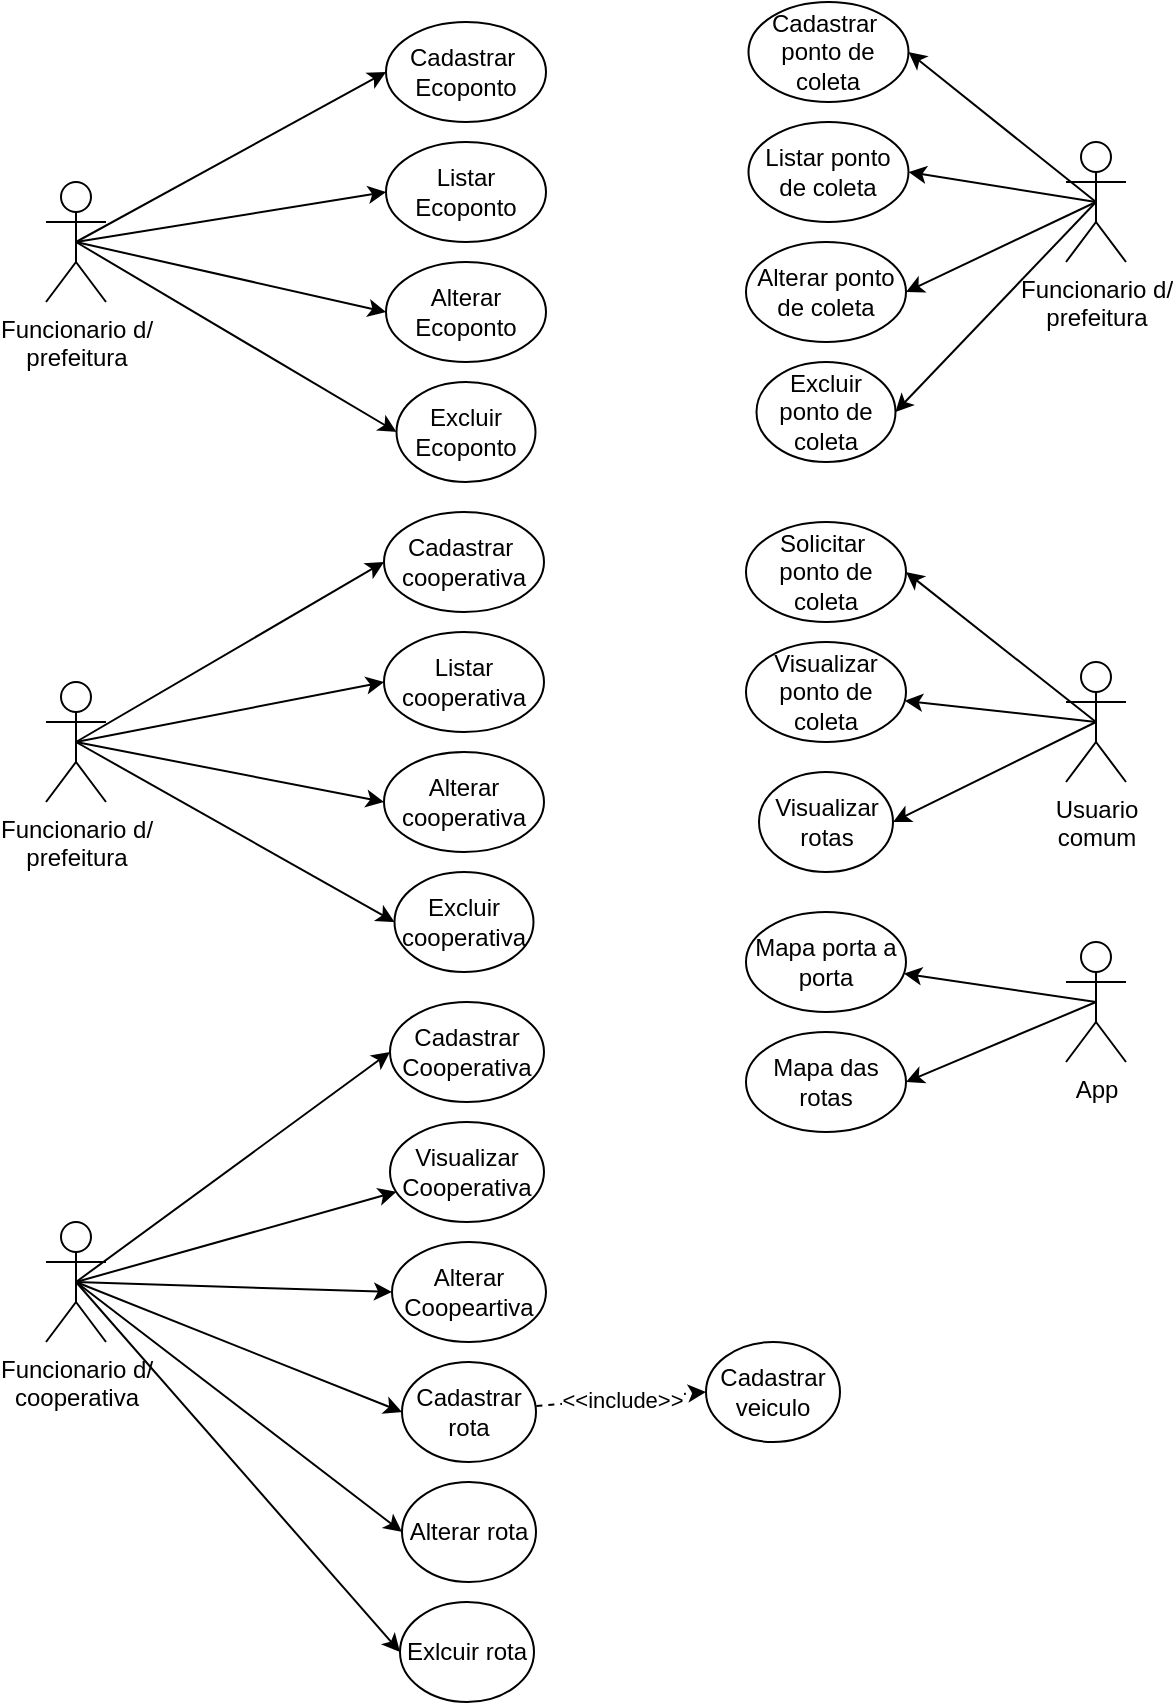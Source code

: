 <mxfile version="14.4.2" type="device"><diagram id="2yGatSTMKAHJJzApL_bh" name="Page-1"><mxGraphModel dx="1844" dy="1949" grid="1" gridSize="10" guides="1" tooltips="1" connect="1" arrows="1" fold="1" page="1" pageScale="1" pageWidth="827" pageHeight="1169" math="0" shadow="0"><root><mxCell id="0"/><mxCell id="1" parent="0"/><mxCell id="6JNZygQUlnN5KbiNZVgW-3" style="rounded=0;orthogonalLoop=1;jettySize=auto;html=1;exitX=0.5;exitY=0.5;exitDx=0;exitDy=0;exitPerimeter=0;" parent="1" source="6JNZygQUlnN5KbiNZVgW-1" target="6JNZygQUlnN5KbiNZVgW-2" edge="1"><mxGeometry relative="1" as="geometry"><mxPoint x="602" y="330" as="sourcePoint"/></mxGeometry></mxCell><mxCell id="6JNZygQUlnN5KbiNZVgW-5" style="edgeStyle=none;rounded=0;orthogonalLoop=1;jettySize=auto;html=1;entryX=1;entryY=0.5;entryDx=0;entryDy=0;exitX=0.5;exitY=0.5;exitDx=0;exitDy=0;exitPerimeter=0;" parent="1" source="6JNZygQUlnN5KbiNZVgW-1" target="6JNZygQUlnN5KbiNZVgW-4" edge="1"><mxGeometry relative="1" as="geometry"><mxPoint x="602" y="330" as="sourcePoint"/></mxGeometry></mxCell><mxCell id="nfYz-j7CeE-Yiu04tb3u-1" style="rounded=0;orthogonalLoop=1;jettySize=auto;html=1;entryX=1;entryY=0.5;entryDx=0;entryDy=0;exitX=0.5;exitY=0.5;exitDx=0;exitDy=0;exitPerimeter=0;" edge="1" parent="1" source="6JNZygQUlnN5KbiNZVgW-1" target="6JNZygQUlnN5KbiNZVgW-33"><mxGeometry relative="1" as="geometry"/></mxCell><mxCell id="6JNZygQUlnN5KbiNZVgW-1" value="Usuario&lt;br&gt;comum" style="shape=umlActor;verticalLabelPosition=bottom;verticalAlign=top;html=1;outlineConnect=0;" parent="1" vertex="1"><mxGeometry x="600" y="300" width="30" height="60" as="geometry"/></mxCell><mxCell id="6JNZygQUlnN5KbiNZVgW-2" value="Visualizar ponto de coleta" style="ellipse;whiteSpace=wrap;html=1;" parent="1" vertex="1"><mxGeometry x="440" y="290" width="80" height="50" as="geometry"/></mxCell><mxCell id="6JNZygQUlnN5KbiNZVgW-4" value="Solicitar&amp;nbsp; ponto de coleta" style="ellipse;whiteSpace=wrap;html=1;" parent="1" vertex="1"><mxGeometry x="440" y="230" width="80" height="50" as="geometry"/></mxCell><mxCell id="6JNZygQUlnN5KbiNZVgW-19" style="rounded=0;orthogonalLoop=1;jettySize=auto;html=1;exitX=0.5;exitY=0.5;exitDx=0;exitDy=0;exitPerimeter=0;" parent="1" source="6JNZygQUlnN5KbiNZVgW-23" target="6JNZygQUlnN5KbiNZVgW-24" edge="1"><mxGeometry relative="1" as="geometry"/></mxCell><mxCell id="6JNZygQUlnN5KbiNZVgW-20" style="edgeStyle=none;rounded=0;orthogonalLoop=1;jettySize=auto;html=1;entryX=0;entryY=0.5;entryDx=0;entryDy=0;exitX=0.5;exitY=0.5;exitDx=0;exitDy=0;exitPerimeter=0;" parent="1" source="6JNZygQUlnN5KbiNZVgW-23" target="6JNZygQUlnN5KbiNZVgW-25" edge="1"><mxGeometry relative="1" as="geometry"/></mxCell><mxCell id="6JNZygQUlnN5KbiNZVgW-21" style="edgeStyle=none;rounded=0;orthogonalLoop=1;jettySize=auto;html=1;entryX=0;entryY=0.5;entryDx=0;entryDy=0;exitX=0.5;exitY=0.5;exitDx=0;exitDy=0;exitPerimeter=0;" parent="1" source="6JNZygQUlnN5KbiNZVgW-23" target="6JNZygQUlnN5KbiNZVgW-26" edge="1"><mxGeometry relative="1" as="geometry"/></mxCell><mxCell id="nfYz-j7CeE-Yiu04tb3u-2" style="edgeStyle=none;rounded=0;orthogonalLoop=1;jettySize=auto;html=1;entryX=0;entryY=0.5;entryDx=0;entryDy=0;exitX=0.5;exitY=0.5;exitDx=0;exitDy=0;exitPerimeter=0;" edge="1" parent="1" source="6JNZygQUlnN5KbiNZVgW-23" target="6JNZygQUlnN5KbiNZVgW-34"><mxGeometry relative="1" as="geometry"/></mxCell><mxCell id="nfYz-j7CeE-Yiu04tb3u-5" style="edgeStyle=none;rounded=0;orthogonalLoop=1;jettySize=auto;html=1;entryX=0;entryY=0.5;entryDx=0;entryDy=0;exitX=0.5;exitY=0.5;exitDx=0;exitDy=0;exitPerimeter=0;" edge="1" parent="1" source="6JNZygQUlnN5KbiNZVgW-23" target="6JNZygQUlnN5KbiNZVgW-35"><mxGeometry relative="1" as="geometry"/></mxCell><mxCell id="nfYz-j7CeE-Yiu04tb3u-6" style="edgeStyle=none;rounded=0;orthogonalLoop=1;jettySize=auto;html=1;entryX=0;entryY=0.5;entryDx=0;entryDy=0;exitX=0.5;exitY=0.5;exitDx=0;exitDy=0;exitPerimeter=0;" edge="1" parent="1" source="6JNZygQUlnN5KbiNZVgW-23" target="6JNZygQUlnN5KbiNZVgW-36"><mxGeometry relative="1" as="geometry"/></mxCell><mxCell id="6JNZygQUlnN5KbiNZVgW-23" value="Funcionario d/ &lt;br&gt;cooperativa" style="shape=umlActor;verticalLabelPosition=bottom;verticalAlign=top;html=1;outlineConnect=0;" parent="1" vertex="1"><mxGeometry x="90" y="580" width="30" height="60" as="geometry"/></mxCell><mxCell id="6JNZygQUlnN5KbiNZVgW-24" value="Visualizar Cooperativa" style="ellipse;whiteSpace=wrap;html=1;" parent="1" vertex="1"><mxGeometry x="262" y="530" width="77" height="50" as="geometry"/></mxCell><mxCell id="6JNZygQUlnN5KbiNZVgW-25" value="Cadastrar Cooperativa" style="ellipse;whiteSpace=wrap;html=1;" parent="1" vertex="1"><mxGeometry x="262" y="470" width="77" height="50" as="geometry"/></mxCell><mxCell id="6JNZygQUlnN5KbiNZVgW-26" value="Alterar Coopeartiva" style="ellipse;whiteSpace=wrap;html=1;" parent="1" vertex="1"><mxGeometry x="263" y="590" width="77" height="50" as="geometry"/></mxCell><mxCell id="6JNZygQUlnN5KbiNZVgW-33" value="Visualizar rotas" style="ellipse;whiteSpace=wrap;html=1;" parent="1" vertex="1"><mxGeometry x="446.5" y="355" width="67" height="50" as="geometry"/></mxCell><mxCell id="6JNZygQUlnN5KbiNZVgW-34" value="Cadastrar rota" style="ellipse;whiteSpace=wrap;html=1;" parent="1" vertex="1"><mxGeometry x="268" y="650" width="67" height="50" as="geometry"/></mxCell><mxCell id="6JNZygQUlnN5KbiNZVgW-35" value="Alterar rota" style="ellipse;whiteSpace=wrap;html=1;" parent="1" vertex="1"><mxGeometry x="268" y="710" width="67" height="50" as="geometry"/></mxCell><mxCell id="nfYz-j7CeE-Yiu04tb3u-4" value="&amp;lt;&amp;lt;include&amp;gt;&amp;gt;" style="edgeStyle=none;rounded=0;orthogonalLoop=1;jettySize=auto;html=1;entryX=0;entryY=0.5;entryDx=0;entryDy=0;dashed=1;exitX=1.003;exitY=0.44;exitDx=0;exitDy=0;exitPerimeter=0;" edge="1" parent="1" source="6JNZygQUlnN5KbiNZVgW-34" target="nfYz-j7CeE-Yiu04tb3u-7"><mxGeometry relative="1" as="geometry"><mxPoint x="379.583" y="638.3" as="targetPoint"/><Array as="points"/></mxGeometry></mxCell><mxCell id="6JNZygQUlnN5KbiNZVgW-36" value="Exlcuir rota" style="ellipse;whiteSpace=wrap;html=1;" parent="1" vertex="1"><mxGeometry x="267" y="770" width="67" height="50" as="geometry"/></mxCell><mxCell id="cg706iFrLAUU505omZdA-10" style="rounded=0;orthogonalLoop=1;jettySize=auto;html=1;exitX=0.5;exitY=0.5;exitDx=0;exitDy=0;exitPerimeter=0;" parent="1" source="cg706iFrLAUU505omZdA-14" target="cg706iFrLAUU505omZdA-15" edge="1"><mxGeometry relative="1" as="geometry"><mxPoint x="552" y="485" as="sourcePoint"/></mxGeometry></mxCell><mxCell id="cg706iFrLAUU505omZdA-12" style="edgeStyle=none;rounded=0;orthogonalLoop=1;jettySize=auto;html=1;entryX=1;entryY=0.5;entryDx=0;entryDy=0;exitX=0.5;exitY=0.5;exitDx=0;exitDy=0;exitPerimeter=0;" parent="1" source="cg706iFrLAUU505omZdA-14" target="cg706iFrLAUU505omZdA-17" edge="1"><mxGeometry relative="1" as="geometry"><mxPoint x="552" y="485" as="sourcePoint"/></mxGeometry></mxCell><mxCell id="cg706iFrLAUU505omZdA-14" value="App" style="shape=umlActor;verticalLabelPosition=bottom;verticalAlign=top;html=1;outlineConnect=0;" parent="1" vertex="1"><mxGeometry x="600" y="440" width="30" height="60" as="geometry"/></mxCell><mxCell id="cg706iFrLAUU505omZdA-15" value="Mapa porta a porta" style="ellipse;whiteSpace=wrap;html=1;" parent="1" vertex="1"><mxGeometry x="440" y="425" width="80" height="50" as="geometry"/></mxCell><mxCell id="cg706iFrLAUU505omZdA-17" value="Mapa das rotas" style="ellipse;whiteSpace=wrap;html=1;" parent="1" vertex="1"><mxGeometry x="440" y="485" width="80" height="50" as="geometry"/></mxCell><mxCell id="nfYz-j7CeE-Yiu04tb3u-7" value="Cadastrar veiculo" style="ellipse;whiteSpace=wrap;html=1;" vertex="1" parent="1"><mxGeometry x="420" y="640" width="67" height="50" as="geometry"/></mxCell><mxCell id="nfYz-j7CeE-Yiu04tb3u-8" style="rounded=0;orthogonalLoop=1;jettySize=auto;html=1;exitX=0.5;exitY=0.5;exitDx=0;exitDy=0;exitPerimeter=0;entryX=0;entryY=0.5;entryDx=0;entryDy=0;" edge="1" source="nfYz-j7CeE-Yiu04tb3u-11" target="nfYz-j7CeE-Yiu04tb3u-12" parent="1"><mxGeometry relative="1" as="geometry"><mxPoint x="419.75" y="355" as="sourcePoint"/></mxGeometry></mxCell><mxCell id="nfYz-j7CeE-Yiu04tb3u-9" style="edgeStyle=none;rounded=0;orthogonalLoop=1;jettySize=auto;html=1;entryX=0;entryY=0.5;entryDx=0;entryDy=0;exitX=0.5;exitY=0.5;exitDx=0;exitDy=0;exitPerimeter=0;" edge="1" source="nfYz-j7CeE-Yiu04tb3u-11" target="nfYz-j7CeE-Yiu04tb3u-13" parent="1"><mxGeometry relative="1" as="geometry"><mxPoint x="419.75" y="355" as="sourcePoint"/></mxGeometry></mxCell><mxCell id="nfYz-j7CeE-Yiu04tb3u-10" style="rounded=0;orthogonalLoop=1;jettySize=auto;html=1;entryX=0;entryY=0.5;entryDx=0;entryDy=0;exitX=0.5;exitY=0.5;exitDx=0;exitDy=0;exitPerimeter=0;" edge="1" source="nfYz-j7CeE-Yiu04tb3u-11" target="nfYz-j7CeE-Yiu04tb3u-14" parent="1"><mxGeometry relative="1" as="geometry"/></mxCell><mxCell id="nfYz-j7CeE-Yiu04tb3u-16" style="edgeStyle=none;rounded=0;orthogonalLoop=1;jettySize=auto;html=1;entryX=0;entryY=0.5;entryDx=0;entryDy=0;exitX=0.5;exitY=0.5;exitDx=0;exitDy=0;exitPerimeter=0;" edge="1" parent="1" source="nfYz-j7CeE-Yiu04tb3u-11" target="nfYz-j7CeE-Yiu04tb3u-15"><mxGeometry relative="1" as="geometry"/></mxCell><mxCell id="nfYz-j7CeE-Yiu04tb3u-21" style="edgeStyle=none;rounded=0;orthogonalLoop=1;jettySize=auto;html=1;entryX=0;entryY=0.5;entryDx=0;entryDy=0;exitX=0.5;exitY=0.5;exitDx=0;exitDy=0;exitPerimeter=0;" edge="1" parent="1" source="nfYz-j7CeE-Yiu04tb3u-25" target="nfYz-j7CeE-Yiu04tb3u-19"><mxGeometry relative="1" as="geometry"/></mxCell><mxCell id="nfYz-j7CeE-Yiu04tb3u-22" style="edgeStyle=none;rounded=0;orthogonalLoop=1;jettySize=auto;html=1;entryX=0;entryY=0.5;entryDx=0;entryDy=0;exitX=0.5;exitY=0.5;exitDx=0;exitDy=0;exitPerimeter=0;" edge="1" parent="1" source="nfYz-j7CeE-Yiu04tb3u-25" target="nfYz-j7CeE-Yiu04tb3u-20"><mxGeometry relative="1" as="geometry"/></mxCell><mxCell id="nfYz-j7CeE-Yiu04tb3u-23" style="edgeStyle=none;rounded=0;orthogonalLoop=1;jettySize=auto;html=1;entryX=0;entryY=0.5;entryDx=0;entryDy=0;exitX=0.5;exitY=0.5;exitDx=0;exitDy=0;exitPerimeter=0;" edge="1" parent="1" source="nfYz-j7CeE-Yiu04tb3u-25" target="nfYz-j7CeE-Yiu04tb3u-17"><mxGeometry relative="1" as="geometry"/></mxCell><mxCell id="nfYz-j7CeE-Yiu04tb3u-24" style="edgeStyle=none;rounded=0;orthogonalLoop=1;jettySize=auto;html=1;entryX=0;entryY=0.5;entryDx=0;entryDy=0;exitX=0.5;exitY=0.5;exitDx=0;exitDy=0;exitPerimeter=0;" edge="1" parent="1" source="nfYz-j7CeE-Yiu04tb3u-25" target="nfYz-j7CeE-Yiu04tb3u-18"><mxGeometry relative="1" as="geometry"/></mxCell><mxCell id="nfYz-j7CeE-Yiu04tb3u-11" value="Funcionario d/&lt;br&gt;prefeitura" style="shape=umlActor;verticalLabelPosition=bottom;verticalAlign=top;html=1;outlineConnect=0;" vertex="1" parent="1"><mxGeometry x="90" y="310" width="30" height="60" as="geometry"/></mxCell><mxCell id="nfYz-j7CeE-Yiu04tb3u-12" value="Listar cooperativa" style="ellipse;whiteSpace=wrap;html=1;" vertex="1" parent="1"><mxGeometry x="259" y="285" width="80" height="50" as="geometry"/></mxCell><mxCell id="nfYz-j7CeE-Yiu04tb3u-13" value="Cadastrar&amp;nbsp;&lt;br&gt;cooperativa" style="ellipse;whiteSpace=wrap;html=1;" vertex="1" parent="1"><mxGeometry x="259" y="225" width="80" height="50" as="geometry"/></mxCell><mxCell id="nfYz-j7CeE-Yiu04tb3u-14" value="Excluir cooperativa" style="ellipse;whiteSpace=wrap;html=1;" vertex="1" parent="1"><mxGeometry x="264.25" y="405" width="69.5" height="50" as="geometry"/></mxCell><mxCell id="nfYz-j7CeE-Yiu04tb3u-15" value="Alterar cooperativa" style="ellipse;whiteSpace=wrap;html=1;" vertex="1" parent="1"><mxGeometry x="259" y="345" width="80" height="50" as="geometry"/></mxCell><mxCell id="nfYz-j7CeE-Yiu04tb3u-17" value="Listar Ecoponto" style="ellipse;whiteSpace=wrap;html=1;" vertex="1" parent="1"><mxGeometry x="260" y="40" width="80" height="50" as="geometry"/></mxCell><mxCell id="nfYz-j7CeE-Yiu04tb3u-18" value="Cadastrar&amp;nbsp;&lt;br&gt;Ecoponto" style="ellipse;whiteSpace=wrap;html=1;" vertex="1" parent="1"><mxGeometry x="260" y="-20" width="80" height="50" as="geometry"/></mxCell><mxCell id="nfYz-j7CeE-Yiu04tb3u-19" value="Excluir Ecoponto" style="ellipse;whiteSpace=wrap;html=1;" vertex="1" parent="1"><mxGeometry x="265.25" y="160" width="69.5" height="50" as="geometry"/></mxCell><mxCell id="nfYz-j7CeE-Yiu04tb3u-20" value="Alterar Ecoponto" style="ellipse;whiteSpace=wrap;html=1;" vertex="1" parent="1"><mxGeometry x="260" y="100" width="80" height="50" as="geometry"/></mxCell><mxCell id="nfYz-j7CeE-Yiu04tb3u-25" value="Funcionario d/&lt;br&gt;prefeitura" style="shape=umlActor;verticalLabelPosition=bottom;verticalAlign=top;html=1;outlineConnect=0;" vertex="1" parent="1"><mxGeometry x="90" y="60" width="30" height="60" as="geometry"/></mxCell><mxCell id="nfYz-j7CeE-Yiu04tb3u-30" value="Listar ponto de coleta" style="ellipse;whiteSpace=wrap;html=1;" vertex="1" parent="1"><mxGeometry x="441.25" y="30" width="80" height="50" as="geometry"/></mxCell><mxCell id="nfYz-j7CeE-Yiu04tb3u-31" value="Cadastrar&amp;nbsp;&lt;br&gt;ponto de coleta" style="ellipse;whiteSpace=wrap;html=1;" vertex="1" parent="1"><mxGeometry x="441.25" y="-30" width="80" height="50" as="geometry"/></mxCell><mxCell id="nfYz-j7CeE-Yiu04tb3u-32" value="Excluir ponto de coleta" style="ellipse;whiteSpace=wrap;html=1;" vertex="1" parent="1"><mxGeometry x="445.25" y="150" width="69.5" height="50" as="geometry"/></mxCell><mxCell id="nfYz-j7CeE-Yiu04tb3u-33" value="Alterar ponto de coleta" style="ellipse;whiteSpace=wrap;html=1;" vertex="1" parent="1"><mxGeometry x="440" y="90" width="80" height="50" as="geometry"/></mxCell><mxCell id="nfYz-j7CeE-Yiu04tb3u-35" style="edgeStyle=none;rounded=0;orthogonalLoop=1;jettySize=auto;html=1;entryX=1;entryY=0.5;entryDx=0;entryDy=0;exitX=0.5;exitY=0.5;exitDx=0;exitDy=0;exitPerimeter=0;" edge="1" parent="1" source="nfYz-j7CeE-Yiu04tb3u-34" target="nfYz-j7CeE-Yiu04tb3u-32"><mxGeometry relative="1" as="geometry"/></mxCell><mxCell id="nfYz-j7CeE-Yiu04tb3u-36" style="edgeStyle=none;rounded=0;orthogonalLoop=1;jettySize=auto;html=1;entryX=1;entryY=0.5;entryDx=0;entryDy=0;exitX=0.5;exitY=0.5;exitDx=0;exitDy=0;exitPerimeter=0;" edge="1" parent="1" source="nfYz-j7CeE-Yiu04tb3u-34" target="nfYz-j7CeE-Yiu04tb3u-33"><mxGeometry relative="1" as="geometry"/></mxCell><mxCell id="nfYz-j7CeE-Yiu04tb3u-37" style="edgeStyle=none;rounded=0;orthogonalLoop=1;jettySize=auto;html=1;entryX=1;entryY=0.5;entryDx=0;entryDy=0;exitX=0.5;exitY=0.5;exitDx=0;exitDy=0;exitPerimeter=0;" edge="1" parent="1" source="nfYz-j7CeE-Yiu04tb3u-34" target="nfYz-j7CeE-Yiu04tb3u-30"><mxGeometry relative="1" as="geometry"/></mxCell><mxCell id="nfYz-j7CeE-Yiu04tb3u-38" style="edgeStyle=none;rounded=0;orthogonalLoop=1;jettySize=auto;html=1;entryX=1;entryY=0.5;entryDx=0;entryDy=0;exitX=0.5;exitY=0.5;exitDx=0;exitDy=0;exitPerimeter=0;" edge="1" parent="1" source="nfYz-j7CeE-Yiu04tb3u-34" target="nfYz-j7CeE-Yiu04tb3u-31"><mxGeometry relative="1" as="geometry"/></mxCell><mxCell id="nfYz-j7CeE-Yiu04tb3u-34" value="Funcionario d/&lt;br&gt;prefeitura" style="shape=umlActor;verticalLabelPosition=bottom;verticalAlign=top;html=1;outlineConnect=0;" vertex="1" parent="1"><mxGeometry x="600" y="40" width="30" height="60" as="geometry"/></mxCell></root></mxGraphModel></diagram></mxfile>